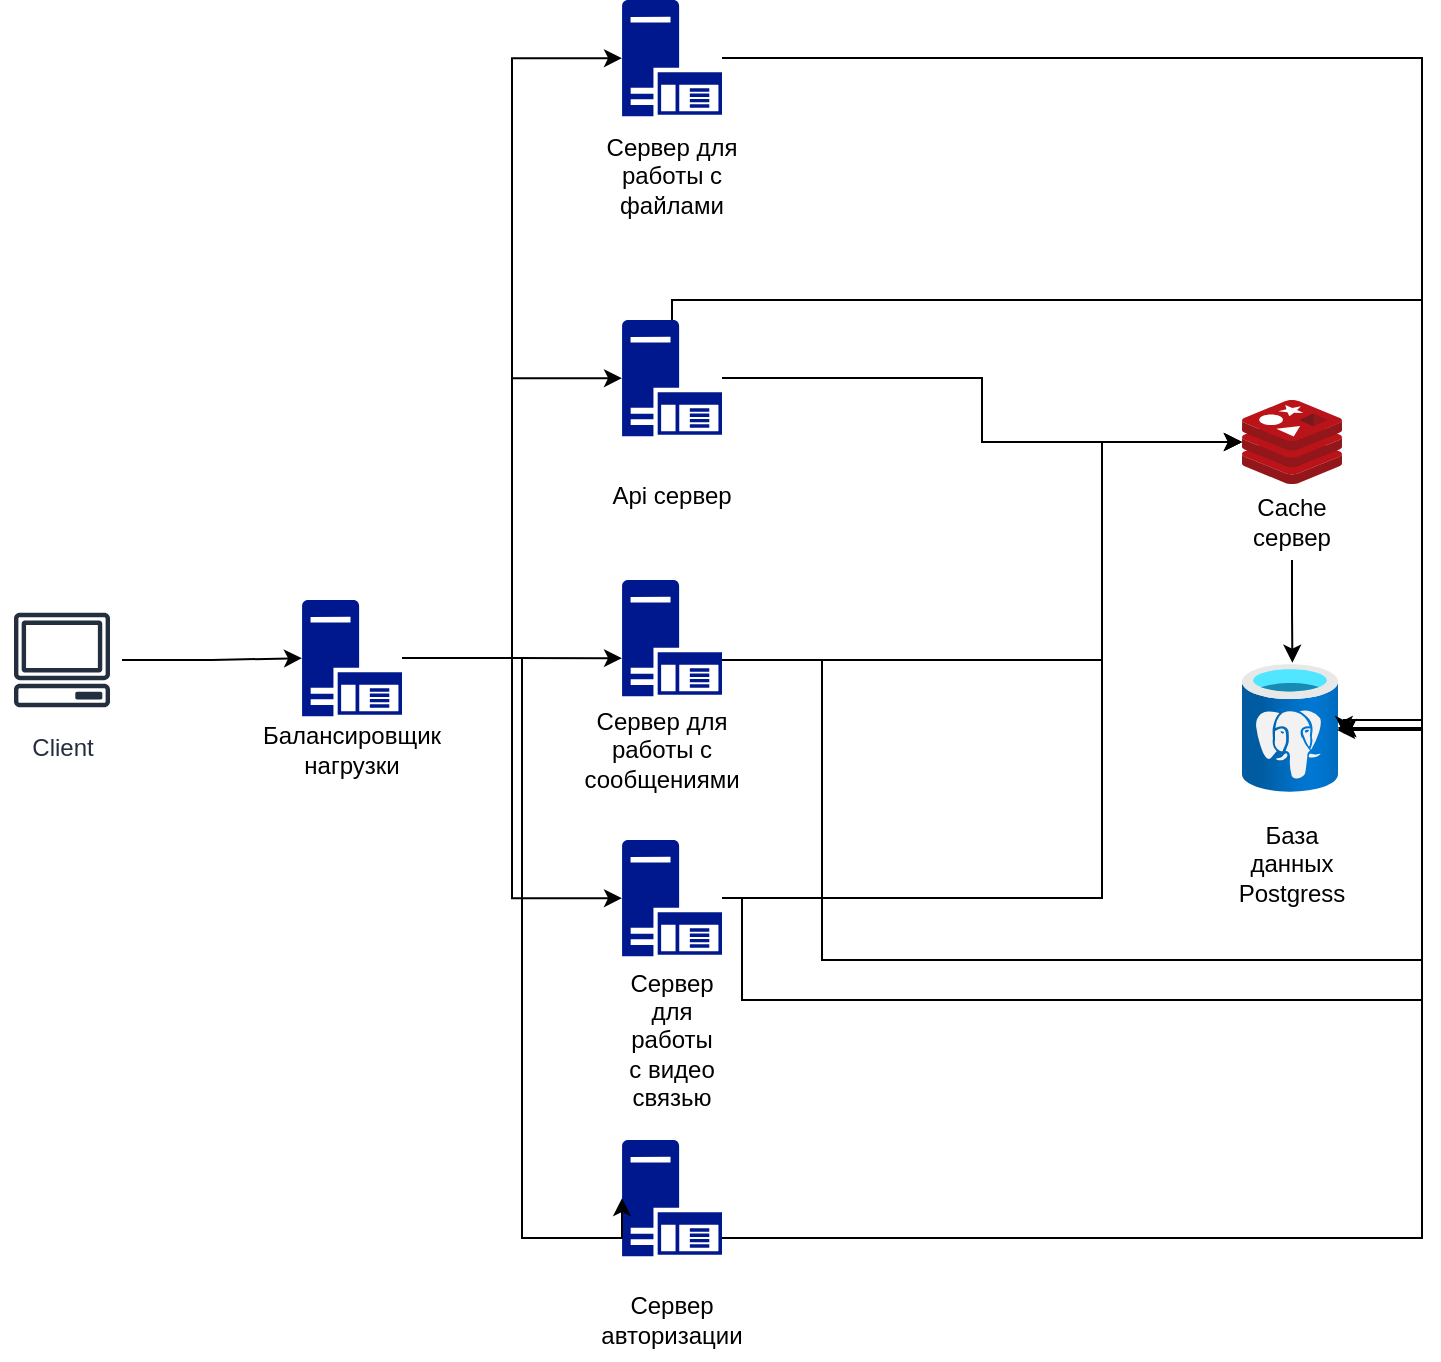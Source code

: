 <mxfile version="14.4.2" type="device"><diagram id="C5RBs43oDa-KdzZeNtuy" name="Page-1"><mxGraphModel dx="1822" dy="1210" grid="1" gridSize="10" guides="1" tooltips="1" connect="1" arrows="1" fold="1" page="0" pageScale="1" pageWidth="827" pageHeight="1169" background="#ffffff" math="0" shadow="0"><root><mxCell id="WIyWlLk6GJQsqaUBKTNV-0"/><mxCell id="WIyWlLk6GJQsqaUBKTNV-1" parent="WIyWlLk6GJQsqaUBKTNV-0"/><mxCell id="rfMobEzDiCvO4v9A8ZFR-9" style="edgeStyle=orthogonalEdgeStyle;rounded=0;orthogonalLoop=1;jettySize=auto;html=1;entryX=0;entryY=0.5;entryDx=0;entryDy=0;entryPerimeter=0;" parent="WIyWlLk6GJQsqaUBKTNV-1" source="rfMobEzDiCvO4v9A8ZFR-7" target="rfMobEzDiCvO4v9A8ZFR-1" edge="1"><mxGeometry relative="1" as="geometry"/></mxCell><mxCell id="rfMobEzDiCvO4v9A8ZFR-7" value="Client" style="outlineConnect=0;fontColor=#232F3E;gradientColor=none;strokeColor=#232F3E;fillColor=#ffffff;dashed=0;verticalLabelPosition=bottom;verticalAlign=top;align=center;html=1;fontSize=12;fontStyle=0;aspect=fixed;shape=mxgraph.aws4.resourceIcon;resIcon=mxgraph.aws4.client;" parent="WIyWlLk6GJQsqaUBKTNV-1" vertex="1"><mxGeometry x="-20" y="240" width="60" height="60" as="geometry"/></mxCell><mxCell id="rfMobEzDiCvO4v9A8ZFR-11" value="" style="group" parent="WIyWlLk6GJQsqaUBKTNV-1" vertex="1" connectable="0"><mxGeometry x="130" y="240" width="50" height="90" as="geometry"/></mxCell><mxCell id="rfMobEzDiCvO4v9A8ZFR-1" value="" style="aspect=fixed;pointerEvents=1;shadow=0;dashed=0;html=1;strokeColor=none;labelPosition=center;verticalLabelPosition=bottom;verticalAlign=top;align=center;fillColor=#00188D;shape=mxgraph.mscae.enterprise.application_server" parent="rfMobEzDiCvO4v9A8ZFR-11" vertex="1"><mxGeometry width="50" height="58.14" as="geometry"/></mxCell><mxCell id="rfMobEzDiCvO4v9A8ZFR-10" value="Балансировщик нагрузки" style="text;html=1;strokeColor=none;fillColor=none;align=center;verticalAlign=middle;whiteSpace=wrap;rounded=0;" parent="rfMobEzDiCvO4v9A8ZFR-11" vertex="1"><mxGeometry y="60" width="50" height="30" as="geometry"/></mxCell><mxCell id="rfMobEzDiCvO4v9A8ZFR-16" value="" style="group" parent="WIyWlLk6GJQsqaUBKTNV-1" vertex="1" connectable="0"><mxGeometry x="600" y="140" width="50" height="82" as="geometry"/></mxCell><mxCell id="rfMobEzDiCvO4v9A8ZFR-14" value="" style="aspect=fixed;html=1;points=[];align=center;image;fontSize=12;image=img/lib/mscae/Cache_Redis_Product.svg;" parent="rfMobEzDiCvO4v9A8ZFR-16" vertex="1"><mxGeometry width="50" height="42" as="geometry"/></mxCell><mxCell id="rfMobEzDiCvO4v9A8ZFR-15" value="Cache сервер" style="text;html=1;strokeColor=none;fillColor=none;align=center;verticalAlign=middle;whiteSpace=wrap;rounded=0;" parent="rfMobEzDiCvO4v9A8ZFR-16" vertex="1"><mxGeometry y="42" width="50" height="38" as="geometry"/></mxCell><mxCell id="rfMobEzDiCvO4v9A8ZFR-18" value="" style="group" parent="WIyWlLk6GJQsqaUBKTNV-1" vertex="1" connectable="0"><mxGeometry x="600" y="272" width="50" height="110" as="geometry"/></mxCell><mxCell id="rfMobEzDiCvO4v9A8ZFR-13" value="" style="group" parent="rfMobEzDiCvO4v9A8ZFR-18" vertex="1" connectable="0"><mxGeometry width="50" height="90" as="geometry"/></mxCell><mxCell id="rfMobEzDiCvO4v9A8ZFR-0" value="" style="aspect=fixed;html=1;points=[];align=center;image;fontSize=12;image=img/lib/azure2/databases/Azure_Database_PostgreSQL_Server.svg;" parent="rfMobEzDiCvO4v9A8ZFR-13" vertex="1"><mxGeometry width="48" height="64" as="geometry"/></mxCell><mxCell id="rfMobEzDiCvO4v9A8ZFR-12" value="База данных Postgress" style="text;html=1;strokeColor=none;fillColor=none;align=center;verticalAlign=middle;whiteSpace=wrap;rounded=0;" parent="rfMobEzDiCvO4v9A8ZFR-18" vertex="1"><mxGeometry y="90" width="50" height="20" as="geometry"/></mxCell><mxCell id="rfMobEzDiCvO4v9A8ZFR-19" value="" style="group" parent="WIyWlLk6GJQsqaUBKTNV-1" vertex="1" connectable="0"><mxGeometry x="290" y="100" width="80" height="120" as="geometry"/></mxCell><mxCell id="rfMobEzDiCvO4v9A8ZFR-20" value="" style="aspect=fixed;pointerEvents=1;shadow=0;dashed=0;html=1;strokeColor=none;labelPosition=center;verticalLabelPosition=bottom;verticalAlign=top;align=center;fillColor=#00188D;shape=mxgraph.mscae.enterprise.application_server" parent="rfMobEzDiCvO4v9A8ZFR-19" vertex="1"><mxGeometry width="50" height="58.14" as="geometry"/></mxCell><mxCell id="rfMobEzDiCvO4v9A8ZFR-21" value="Api сервер" style="text;html=1;strokeColor=none;fillColor=none;align=center;verticalAlign=middle;whiteSpace=wrap;rounded=0;" parent="rfMobEzDiCvO4v9A8ZFR-19" vertex="1"><mxGeometry x="-15" y="58.14" width="80" height="60" as="geometry"/></mxCell><mxCell id="rfMobEzDiCvO4v9A8ZFR-25" value="" style="group" parent="WIyWlLk6GJQsqaUBKTNV-1" vertex="1" connectable="0"><mxGeometry x="290" y="360" width="50" height="120" as="geometry"/></mxCell><mxCell id="rfMobEzDiCvO4v9A8ZFR-26" value="" style="aspect=fixed;pointerEvents=1;shadow=0;dashed=0;html=1;strokeColor=none;labelPosition=center;verticalLabelPosition=bottom;verticalAlign=top;align=center;fillColor=#00188D;shape=mxgraph.mscae.enterprise.application_server" parent="rfMobEzDiCvO4v9A8ZFR-25" vertex="1"><mxGeometry width="50" height="58.14" as="geometry"/></mxCell><mxCell id="rfMobEzDiCvO4v9A8ZFR-27" value="Сервер для работы с видео связью&lt;br&gt;" style="text;html=1;strokeColor=none;fillColor=none;align=center;verticalAlign=middle;whiteSpace=wrap;rounded=0;" parent="rfMobEzDiCvO4v9A8ZFR-25" vertex="1"><mxGeometry y="80" width="50" height="40" as="geometry"/></mxCell><mxCell id="rfMobEzDiCvO4v9A8ZFR-29" style="edgeStyle=orthogonalEdgeStyle;rounded=0;orthogonalLoop=1;jettySize=auto;html=1;entryX=0;entryY=0.5;entryDx=0;entryDy=0;entryPerimeter=0;" parent="WIyWlLk6GJQsqaUBKTNV-1" source="rfMobEzDiCvO4v9A8ZFR-1" target="rfMobEzDiCvO4v9A8ZFR-20" edge="1"><mxGeometry relative="1" as="geometry"/></mxCell><mxCell id="rfMobEzDiCvO4v9A8ZFR-30" style="edgeStyle=orthogonalEdgeStyle;rounded=0;orthogonalLoop=1;jettySize=auto;html=1;entryX=0;entryY=0.5;entryDx=0;entryDy=0;entryPerimeter=0;" parent="WIyWlLk6GJQsqaUBKTNV-1" source="rfMobEzDiCvO4v9A8ZFR-1" edge="1"><mxGeometry relative="1" as="geometry"><mxPoint x="290" y="269.07" as="targetPoint"/></mxGeometry></mxCell><mxCell id="rfMobEzDiCvO4v9A8ZFR-31" style="edgeStyle=orthogonalEdgeStyle;rounded=0;orthogonalLoop=1;jettySize=auto;html=1;entryX=0;entryY=0.5;entryDx=0;entryDy=0;entryPerimeter=0;" parent="WIyWlLk6GJQsqaUBKTNV-1" source="rfMobEzDiCvO4v9A8ZFR-1" target="rfMobEzDiCvO4v9A8ZFR-26" edge="1"><mxGeometry relative="1" as="geometry"/></mxCell><mxCell id="rfMobEzDiCvO4v9A8ZFR-32" style="edgeStyle=orthogonalEdgeStyle;rounded=0;orthogonalLoop=1;jettySize=auto;html=1;entryX=0.525;entryY=-0.01;entryDx=0;entryDy=0;entryPerimeter=0;" parent="WIyWlLk6GJQsqaUBKTNV-1" source="rfMobEzDiCvO4v9A8ZFR-15" target="rfMobEzDiCvO4v9A8ZFR-0" edge="1"><mxGeometry relative="1" as="geometry"/></mxCell><mxCell id="rfMobEzDiCvO4v9A8ZFR-38" value="" style="group" parent="WIyWlLk6GJQsqaUBKTNV-1" vertex="1" connectable="0"><mxGeometry x="290" y="230" width="50" height="95" as="geometry"/></mxCell><mxCell id="rfMobEzDiCvO4v9A8ZFR-36" value="" style="aspect=fixed;pointerEvents=1;shadow=0;dashed=0;html=1;strokeColor=none;labelPosition=center;verticalLabelPosition=bottom;verticalAlign=top;align=center;fillColor=#00188D;shape=mxgraph.mscae.enterprise.application_server" parent="rfMobEzDiCvO4v9A8ZFR-38" vertex="1"><mxGeometry width="50" height="58.14" as="geometry"/></mxCell><mxCell id="rfMobEzDiCvO4v9A8ZFR-37" value="Сервер для работы с сообщениями" style="text;html=1;strokeColor=none;fillColor=none;align=center;verticalAlign=middle;whiteSpace=wrap;rounded=0;" parent="rfMobEzDiCvO4v9A8ZFR-38" vertex="1"><mxGeometry y="75" width="40" height="20" as="geometry"/></mxCell><mxCell id="rfMobEzDiCvO4v9A8ZFR-40" style="edgeStyle=orthogonalEdgeStyle;rounded=0;orthogonalLoop=1;jettySize=auto;html=1;" parent="WIyWlLk6GJQsqaUBKTNV-1" source="rfMobEzDiCvO4v9A8ZFR-20" target="rfMobEzDiCvO4v9A8ZFR-14" edge="1"><mxGeometry relative="1" as="geometry"/></mxCell><mxCell id="rfMobEzDiCvO4v9A8ZFR-41" style="edgeStyle=orthogonalEdgeStyle;rounded=0;orthogonalLoop=1;jettySize=auto;html=1;" parent="WIyWlLk6GJQsqaUBKTNV-1" source="rfMobEzDiCvO4v9A8ZFR-36" target="rfMobEzDiCvO4v9A8ZFR-14" edge="1"><mxGeometry relative="1" as="geometry"><Array as="points"><mxPoint x="530" y="270"/><mxPoint x="530" y="161"/></Array></mxGeometry></mxCell><mxCell id="rfMobEzDiCvO4v9A8ZFR-42" style="edgeStyle=orthogonalEdgeStyle;rounded=0;orthogonalLoop=1;jettySize=auto;html=1;" parent="WIyWlLk6GJQsqaUBKTNV-1" source="rfMobEzDiCvO4v9A8ZFR-26" target="rfMobEzDiCvO4v9A8ZFR-14" edge="1"><mxGeometry relative="1" as="geometry"><Array as="points"><mxPoint x="530" y="389"/><mxPoint x="530" y="161"/></Array></mxGeometry></mxCell><mxCell id="rfMobEzDiCvO4v9A8ZFR-43" style="edgeStyle=orthogonalEdgeStyle;rounded=0;orthogonalLoop=1;jettySize=auto;html=1;" parent="WIyWlLk6GJQsqaUBKTNV-1" source="rfMobEzDiCvO4v9A8ZFR-26" target="rfMobEzDiCvO4v9A8ZFR-0" edge="1"><mxGeometry relative="1" as="geometry"><Array as="points"><mxPoint x="350" y="389"/><mxPoint x="350" y="440"/><mxPoint x="690" y="440"/><mxPoint x="690" y="304"/></Array></mxGeometry></mxCell><mxCell id="rfMobEzDiCvO4v9A8ZFR-44" style="edgeStyle=orthogonalEdgeStyle;rounded=0;orthogonalLoop=1;jettySize=auto;html=1;" parent="WIyWlLk6GJQsqaUBKTNV-1" source="rfMobEzDiCvO4v9A8ZFR-36" target="rfMobEzDiCvO4v9A8ZFR-0" edge="1"><mxGeometry relative="1" as="geometry"><Array as="points"><mxPoint x="390" y="270"/><mxPoint x="390" y="420"/><mxPoint x="690" y="420"/><mxPoint x="690" y="304"/></Array></mxGeometry></mxCell><mxCell id="rfMobEzDiCvO4v9A8ZFR-45" style="edgeStyle=orthogonalEdgeStyle;rounded=0;orthogonalLoop=1;jettySize=auto;html=1;" parent="WIyWlLk6GJQsqaUBKTNV-1" source="rfMobEzDiCvO4v9A8ZFR-20" target="rfMobEzDiCvO4v9A8ZFR-0" edge="1"><mxGeometry relative="1" as="geometry"><Array as="points"><mxPoint x="315" y="90"/><mxPoint x="690" y="90"/><mxPoint x="690" y="304"/></Array></mxGeometry></mxCell><mxCell id="JdaVa-8OBOnvsgNZyg6d-2" value="" style="group" vertex="1" connectable="0" parent="WIyWlLk6GJQsqaUBKTNV-1"><mxGeometry x="270" y="510" width="90" height="110" as="geometry"/></mxCell><mxCell id="JdaVa-8OBOnvsgNZyg6d-0" value="" style="aspect=fixed;pointerEvents=1;shadow=0;dashed=0;html=1;strokeColor=none;labelPosition=center;verticalLabelPosition=bottom;verticalAlign=top;align=center;fillColor=#00188D;shape=mxgraph.mscae.enterprise.application_server" vertex="1" parent="JdaVa-8OBOnvsgNZyg6d-2"><mxGeometry x="20" width="50" height="58.14" as="geometry"/></mxCell><mxCell id="JdaVa-8OBOnvsgNZyg6d-1" value="Сервер авторизации" style="text;html=1;strokeColor=none;fillColor=none;align=center;verticalAlign=middle;whiteSpace=wrap;rounded=0;" vertex="1" parent="JdaVa-8OBOnvsgNZyg6d-2"><mxGeometry y="70" width="90" height="40" as="geometry"/></mxCell><mxCell id="JdaVa-8OBOnvsgNZyg6d-3" style="edgeStyle=orthogonalEdgeStyle;rounded=0;orthogonalLoop=1;jettySize=auto;html=1;entryX=0;entryY=0.5;entryDx=0;entryDy=0;entryPerimeter=0;" edge="1" parent="WIyWlLk6GJQsqaUBKTNV-1" source="rfMobEzDiCvO4v9A8ZFR-1" target="JdaVa-8OBOnvsgNZyg6d-0"><mxGeometry relative="1" as="geometry"><Array as="points"><mxPoint x="240" y="269"/><mxPoint x="240" y="559"/><mxPoint x="290" y="559"/></Array></mxGeometry></mxCell><mxCell id="JdaVa-8OBOnvsgNZyg6d-4" style="edgeStyle=orthogonalEdgeStyle;rounded=0;orthogonalLoop=1;jettySize=auto;html=1;entryX=0.99;entryY=0.516;entryDx=0;entryDy=0;entryPerimeter=0;" edge="1" parent="WIyWlLk6GJQsqaUBKTNV-1" source="JdaVa-8OBOnvsgNZyg6d-0" target="rfMobEzDiCvO4v9A8ZFR-0"><mxGeometry relative="1" as="geometry"><Array as="points"><mxPoint x="690" y="559"/><mxPoint x="690" y="305"/></Array></mxGeometry></mxCell><mxCell id="JdaVa-8OBOnvsgNZyg6d-6" value="" style="group" vertex="1" connectable="0" parent="WIyWlLk6GJQsqaUBKTNV-1"><mxGeometry x="290" y="-60" width="80" height="120" as="geometry"/></mxCell><mxCell id="JdaVa-8OBOnvsgNZyg6d-7" value="" style="aspect=fixed;pointerEvents=1;shadow=0;dashed=0;html=1;strokeColor=none;labelPosition=center;verticalLabelPosition=bottom;verticalAlign=top;align=center;fillColor=#00188D;shape=mxgraph.mscae.enterprise.application_server" vertex="1" parent="JdaVa-8OBOnvsgNZyg6d-6"><mxGeometry width="50" height="58.14" as="geometry"/></mxCell><mxCell id="JdaVa-8OBOnvsgNZyg6d-8" value="Сервер для работы с файлами" style="text;html=1;strokeColor=none;fillColor=none;align=center;verticalAlign=middle;whiteSpace=wrap;rounded=0;" vertex="1" parent="JdaVa-8OBOnvsgNZyg6d-6"><mxGeometry x="-15" y="58.14" width="80" height="60" as="geometry"/></mxCell><mxCell id="JdaVa-8OBOnvsgNZyg6d-9" style="edgeStyle=orthogonalEdgeStyle;rounded=0;orthogonalLoop=1;jettySize=auto;html=1;entryX=0;entryY=0.5;entryDx=0;entryDy=0;entryPerimeter=0;" edge="1" parent="WIyWlLk6GJQsqaUBKTNV-1" source="rfMobEzDiCvO4v9A8ZFR-1" target="JdaVa-8OBOnvsgNZyg6d-7"><mxGeometry relative="1" as="geometry"/></mxCell><mxCell id="JdaVa-8OBOnvsgNZyg6d-10" style="edgeStyle=orthogonalEdgeStyle;rounded=0;orthogonalLoop=1;jettySize=auto;html=1;entryX=1.063;entryY=0.547;entryDx=0;entryDy=0;entryPerimeter=0;" edge="1" parent="WIyWlLk6GJQsqaUBKTNV-1" source="JdaVa-8OBOnvsgNZyg6d-7" target="rfMobEzDiCvO4v9A8ZFR-0"><mxGeometry relative="1" as="geometry"><Array as="points"><mxPoint x="690" y="-31"/><mxPoint x="690" y="300"/><mxPoint x="651" y="300"/></Array></mxGeometry></mxCell></root></mxGraphModel></diagram></mxfile>